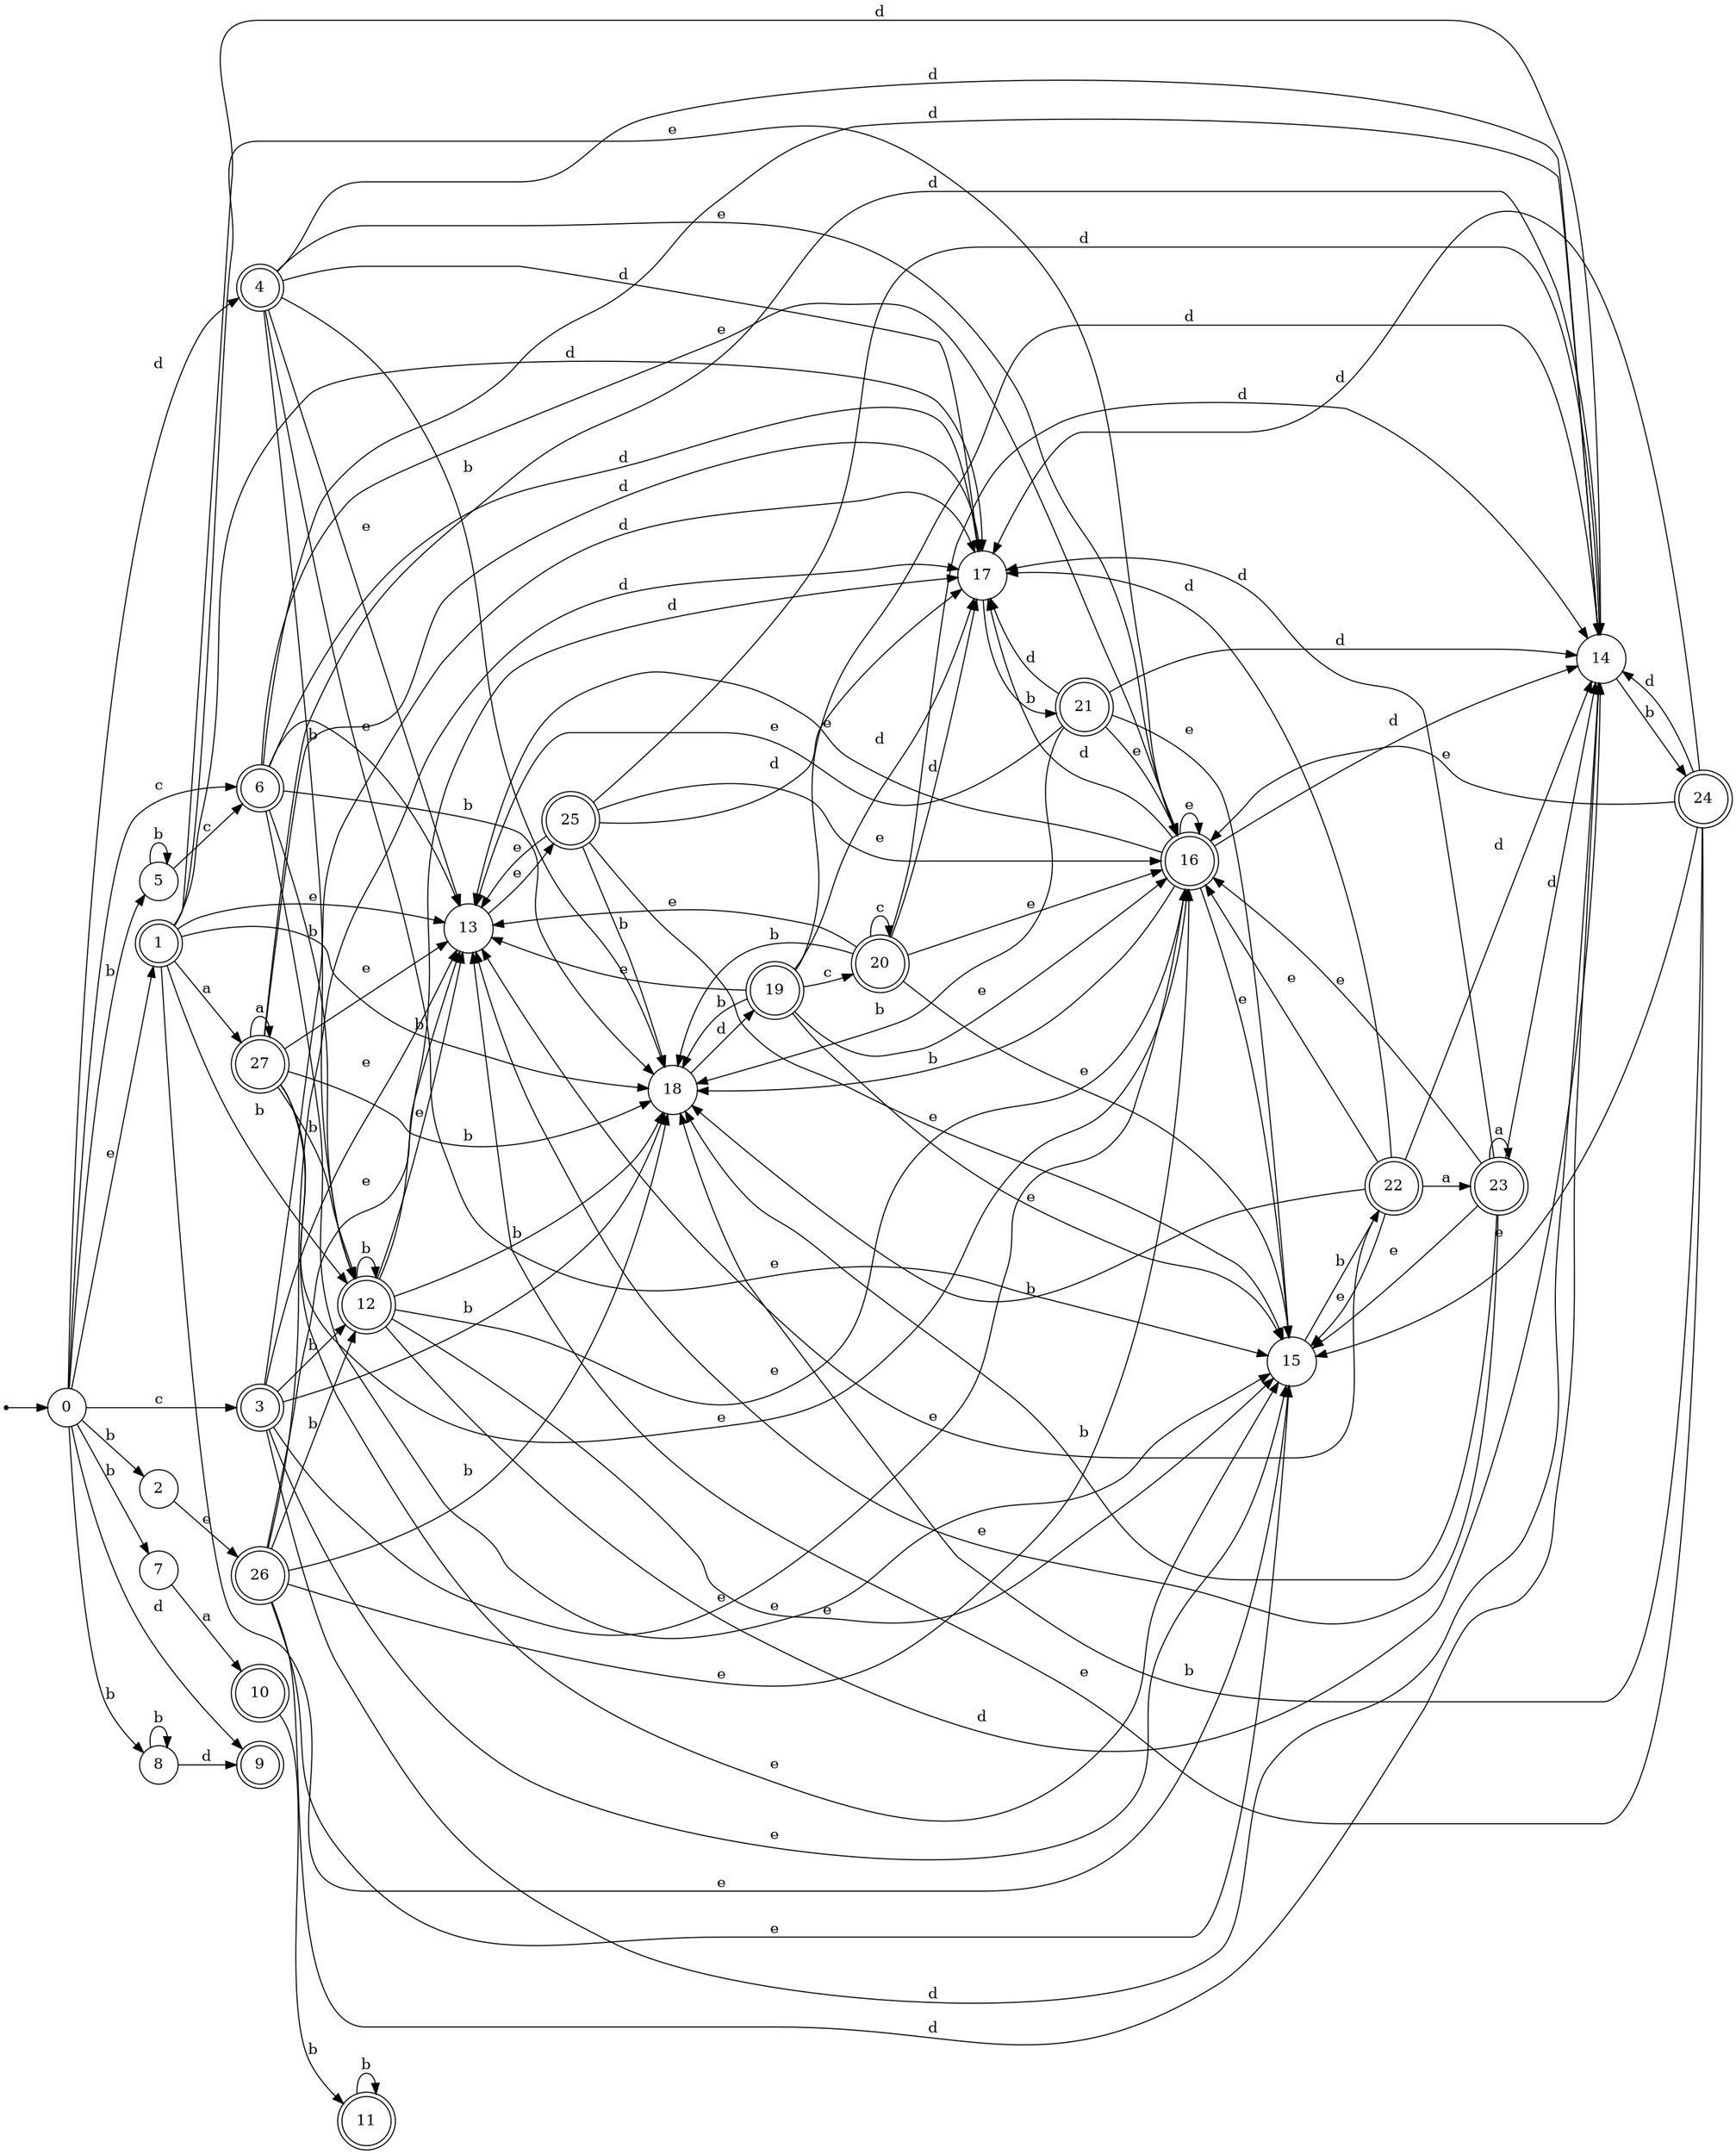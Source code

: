 digraph finite_state_machine {
rankdir=LR;
size="20,20";
node [shape = point]; "dummy0"
node [shape = circle]; "0";
"dummy0" -> "0";
node [shape = doublecircle]; "1";node [shape = circle]; "2";
node [shape = doublecircle]; "3";node [shape = doublecircle]; "4";node [shape = circle]; "5";
node [shape = doublecircle]; "6";node [shape = circle]; "7";
node [shape = circle]; "8";
node [shape = doublecircle]; "9";node [shape = doublecircle]; "10";node [shape = doublecircle]; "11";node [shape = doublecircle]; "12";node [shape = circle]; "13";
node [shape = circle]; "14";
node [shape = circle]; "15";
node [shape = doublecircle]; "16";node [shape = circle]; "17";
node [shape = circle]; "18";
node [shape = doublecircle]; "19";node [shape = doublecircle]; "20";node [shape = doublecircle]; "21";node [shape = doublecircle]; "22";node [shape = doublecircle]; "23";node [shape = doublecircle]; "24";node [shape = doublecircle]; "25";node [shape = doublecircle]; "26";node [shape = doublecircle]; "27";"0" -> "1" [label = "e"];
 "0" -> "8" [label = "b"];
 "0" -> "2" [label = "b"];
 "0" -> "5" [label = "b"];
 "0" -> "7" [label = "b"];
 "0" -> "3" [label = "c"];
 "0" -> "6" [label = "c"];
 "0" -> "9" [label = "d"];
 "0" -> "4" [label = "d"];
 "8" -> "8" [label = "b"];
 "8" -> "9" [label = "d"];
 "7" -> "10" [label = "a"];
 "10" -> "11" [label = "b"];
 "11" -> "11" [label = "b"];
 "6" -> "18" [label = "b"];
 "6" -> "12" [label = "b"];
 "6" -> "16" [label = "e"];
 "6" -> "13" [label = "e"];
 "6" -> "15" [label = "e"];
 "6" -> "17" [label = "d"];
 "6" -> "14" [label = "d"];
 "18" -> "19" [label = "d"];
 "19" -> "18" [label = "b"];
 "19" -> "20" [label = "c"];
 "19" -> "16" [label = "e"];
 "19" -> "13" [label = "e"];
 "19" -> "15" [label = "e"];
 "19" -> "17" [label = "d"];
 "19" -> "14" [label = "d"];
 "20" -> "20" [label = "c"];
 "20" -> "18" [label = "b"];
 "20" -> "16" [label = "e"];
 "20" -> "13" [label = "e"];
 "20" -> "15" [label = "e"];
 "20" -> "17" [label = "d"];
 "20" -> "14" [label = "d"];
 "17" -> "21" [label = "b"];
 "21" -> "17" [label = "d"];
 "21" -> "14" [label = "d"];
 "21" -> "16" [label = "e"];
 "21" -> "13" [label = "e"];
 "21" -> "15" [label = "e"];
 "21" -> "18" [label = "b"];
 "16" -> "16" [label = "e"];
 "16" -> "13" [label = "e"];
 "16" -> "15" [label = "e"];
 "16" -> "17" [label = "d"];
 "16" -> "14" [label = "d"];
 "16" -> "18" [label = "b"];
 "15" -> "22" [label = "b"];
 "22" -> "16" [label = "e"];
 "22" -> "13" [label = "e"];
 "22" -> "15" [label = "e"];
 "22" -> "23" [label = "a"];
 "22" -> "17" [label = "d"];
 "22" -> "14" [label = "d"];
 "22" -> "18" [label = "b"];
 "23" -> "23" [label = "a"];
 "23" -> "16" [label = "e"];
 "23" -> "13" [label = "e"];
 "23" -> "15" [label = "e"];
 "23" -> "17" [label = "d"];
 "23" -> "14" [label = "d"];
 "23" -> "18" [label = "b"];
 "14" -> "24" [label = "b"];
 "24" -> "17" [label = "d"];
 "24" -> "14" [label = "d"];
 "24" -> "16" [label = "e"];
 "24" -> "13" [label = "e"];
 "24" -> "15" [label = "e"];
 "24" -> "18" [label = "b"];
 "13" -> "25" [label = "e"];
 "25" -> "16" [label = "e"];
 "25" -> "13" [label = "e"];
 "25" -> "15" [label = "e"];
 "25" -> "17" [label = "d"];
 "25" -> "14" [label = "d"];
 "25" -> "18" [label = "b"];
 "12" -> "18" [label = "b"];
 "12" -> "12" [label = "b"];
 "12" -> "16" [label = "e"];
 "12" -> "13" [label = "e"];
 "12" -> "15" [label = "e"];
 "12" -> "17" [label = "d"];
 "12" -> "14" [label = "d"];
 "5" -> "5" [label = "b"];
 "5" -> "6" [label = "c"];
 "4" -> "18" [label = "b"];
 "4" -> "12" [label = "b"];
 "4" -> "16" [label = "e"];
 "4" -> "13" [label = "e"];
 "4" -> "15" [label = "e"];
 "4" -> "17" [label = "d"];
 "4" -> "14" [label = "d"];
 "3" -> "18" [label = "b"];
 "3" -> "12" [label = "b"];
 "3" -> "16" [label = "e"];
 "3" -> "13" [label = "e"];
 "3" -> "15" [label = "e"];
 "3" -> "17" [label = "d"];
 "3" -> "14" [label = "d"];
 "2" -> "26" [label = "e"];
 "26" -> "18" [label = "b"];
 "26" -> "12" [label = "b"];
 "26" -> "16" [label = "e"];
 "26" -> "13" [label = "e"];
 "26" -> "15" [label = "e"];
 "26" -> "17" [label = "d"];
 "26" -> "14" [label = "d"];
 "1" -> "27" [label = "a"];
 "1" -> "18" [label = "b"];
 "1" -> "12" [label = "b"];
 "1" -> "16" [label = "e"];
 "1" -> "13" [label = "e"];
 "1" -> "15" [label = "e"];
 "1" -> "17" [label = "d"];
 "1" -> "14" [label = "d"];
 "27" -> "27" [label = "a"];
 "27" -> "18" [label = "b"];
 "27" -> "12" [label = "b"];
 "27" -> "16" [label = "e"];
 "27" -> "13" [label = "e"];
 "27" -> "15" [label = "e"];
 "27" -> "17" [label = "d"];
 "27" -> "14" [label = "d"];
 }

